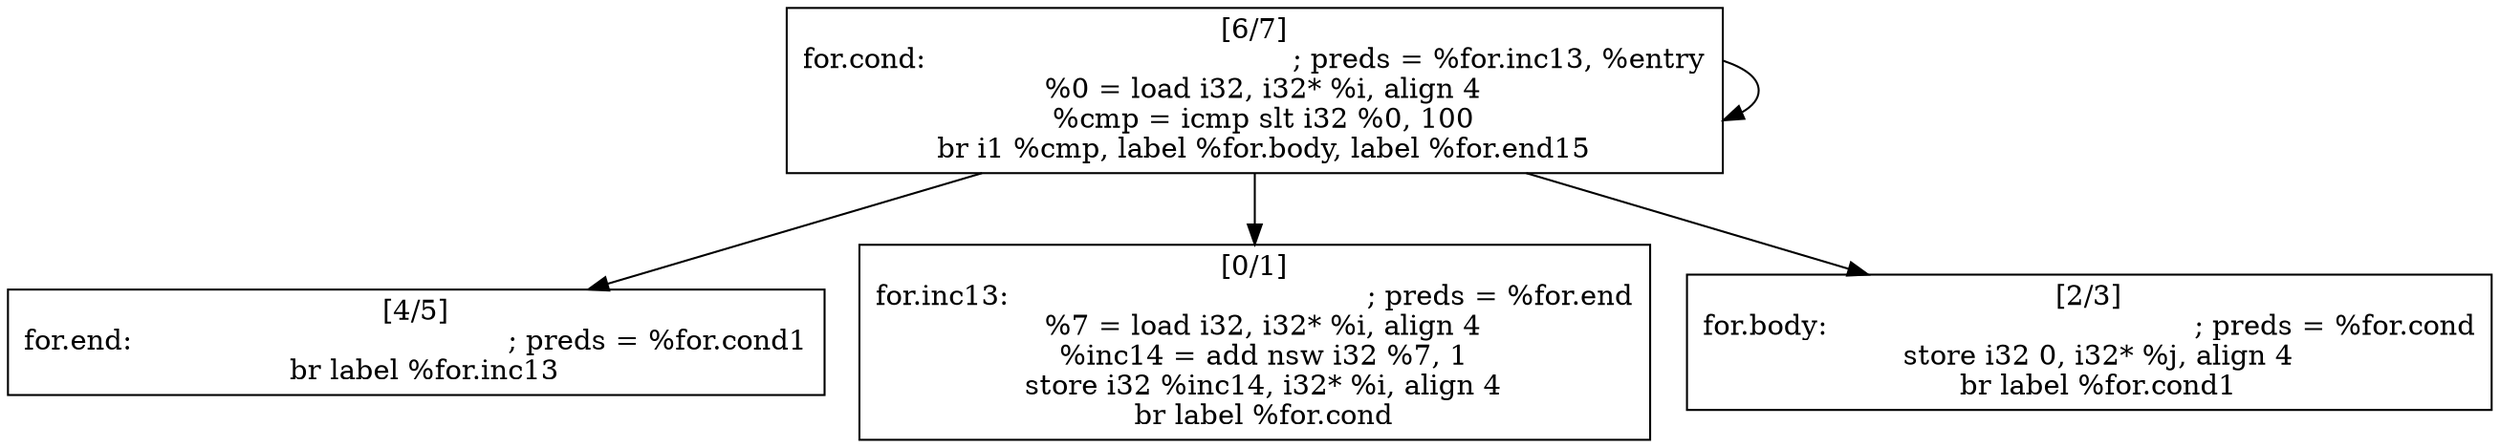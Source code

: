 
digraph G {


node187 [label="[6/7]
for.cond:                                         ; preds = %for.inc13, %entry
  %0 = load i32, i32* %i, align 4
  %cmp = icmp slt i32 %0, 100
  br i1 %cmp, label %for.body, label %for.end15
",shape=rectangle ]
node186 [label="[4/5]
for.end:                                          ; preds = %for.cond1
  br label %for.inc13
",shape=rectangle ]
node184 [label="[0/1]
for.inc13:                                        ; preds = %for.end
  %7 = load i32, i32* %i, align 4
  %inc14 = add nsw i32 %7, 1
  store i32 %inc14, i32* %i, align 4
  br label %for.cond
",shape=rectangle ]
node185 [label="[2/3]
for.body:                                         ; preds = %for.cond
  store i32 0, i32* %j, align 4
  br label %for.cond1
",shape=rectangle ]

node187->node187 [ ]
node187->node185 [ ]
node187->node184 [ ]
node187->node186 [ ]


}
